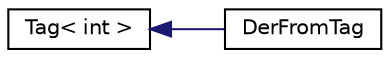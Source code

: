 digraph "Graphical Class Hierarchy"
{
  edge [fontname="Helvetica",fontsize="10",labelfontname="Helvetica",labelfontsize="10"];
  node [fontname="Helvetica",fontsize="10",shape=record];
  rankdir="LR";
  Node0 [label="Tag\< int \>",height=0.2,width=0.4,color="black", fillcolor="white", style="filled",URL="$struct_tag.html"];
  Node0 -> Node1 [dir="back",color="midnightblue",fontsize="10",style="solid",fontname="Helvetica"];
  Node1 [label="DerFromTag",height=0.2,width=0.4,color="black", fillcolor="white", style="filled",URL="$struct_der_from_tag.html"];
}
